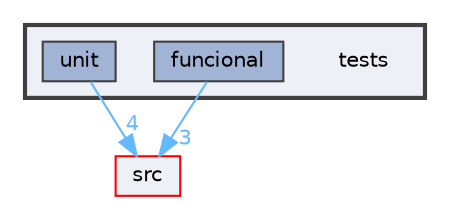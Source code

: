digraph "tests"
{
 // LATEX_PDF_SIZE
  bgcolor="transparent";
  edge [fontname=Helvetica,fontsize=10,labelfontname=Helvetica,labelfontsize=10];
  node [fontname=Helvetica,fontsize=10,shape=box,height=0.2,width=0.4];
  compound=true
  subgraph clusterdir_59425e443f801f1f2fd8bbe4959a3ccf {
    graph [ bgcolor="#edf0f7", pencolor="grey25", label="", fontname=Helvetica,fontsize=10 style="filled,bold", URL="dir_59425e443f801f1f2fd8bbe4959a3ccf.html",tooltip=""]
    dir_59425e443f801f1f2fd8bbe4959a3ccf [shape=plaintext, label="tests"];
  dir_e927ab17d8f3361031b0c8b316cf0c0f [label="funcional", fillcolor="#a2b4d6", color="grey25", style="filled", URL="dir_e927ab17d8f3361031b0c8b316cf0c0f.html",tooltip=""];
  dir_7711e90abc3d4bd55823d9013a185d04 [label="unit", fillcolor="#a2b4d6", color="grey25", style="filled", URL="dir_7711e90abc3d4bd55823d9013a185d04.html",tooltip=""];
  }
  dir_68267d1309a1af8e8297ef4c3efbcdba [label="src", fillcolor="#edf0f7", color="red", style="filled", URL="dir_68267d1309a1af8e8297ef4c3efbcdba.html",tooltip=""];
  dir_e927ab17d8f3361031b0c8b316cf0c0f->dir_68267d1309a1af8e8297ef4c3efbcdba [headlabel="3", labeldistance=1.5 headhref="dir_000001_000004.html" href="dir_000001_000004.html" color="steelblue1" fontcolor="steelblue1"];
  dir_7711e90abc3d4bd55823d9013a185d04->dir_68267d1309a1af8e8297ef4c3efbcdba [headlabel="4", labeldistance=1.5 headhref="dir_000006_000004.html" href="dir_000006_000004.html" color="steelblue1" fontcolor="steelblue1"];
}

